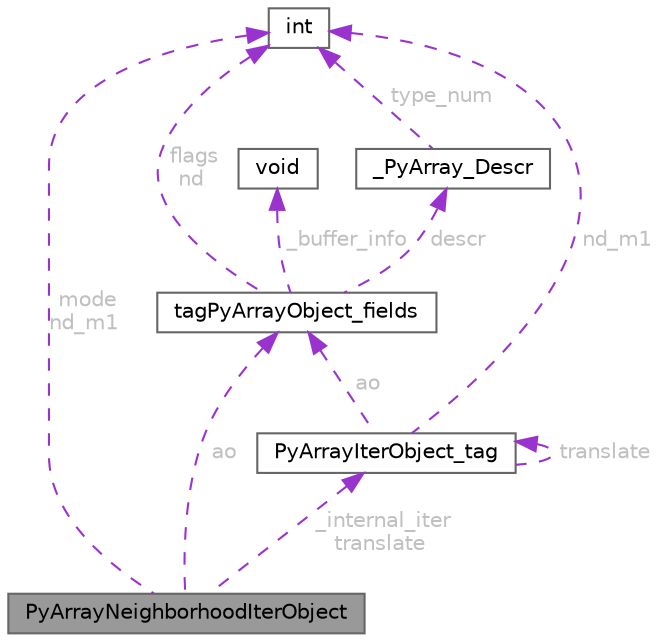 digraph "PyArrayNeighborhoodIterObject"
{
 // LATEX_PDF_SIZE
  bgcolor="transparent";
  edge [fontname=Helvetica,fontsize=10,labelfontname=Helvetica,labelfontsize=10];
  node [fontname=Helvetica,fontsize=10,shape=box,height=0.2,width=0.4];
  Node1 [id="Node000001",label="PyArrayNeighborhoodIterObject",height=0.2,width=0.4,color="gray40", fillcolor="grey60", style="filled", fontcolor="black",tooltip=" "];
  Node2 -> Node1 [id="edge11_Node000001_Node000002",dir="back",color="darkorchid3",style="dashed",tooltip=" ",label=" mode\nnd_m1",fontcolor="grey" ];
  Node2 [id="Node000002",label="int",height=0.2,width=0.4,color="gray40", fillcolor="white", style="filled",tooltip=" "];
  Node3 -> Node1 [id="edge12_Node000001_Node000003",dir="back",color="darkorchid3",style="dashed",tooltip=" ",label=" ao",fontcolor="grey" ];
  Node3 [id="Node000003",label="tagPyArrayObject_fields",height=0.2,width=0.4,color="gray40", fillcolor="white", style="filled",URL="$structtagPyArrayObject__fields.html",tooltip=" "];
  Node2 -> Node3 [id="edge13_Node000003_Node000002",dir="back",color="darkorchid3",style="dashed",tooltip=" ",label=" flags\nnd",fontcolor="grey" ];
  Node4 -> Node3 [id="edge14_Node000003_Node000004",dir="back",color="darkorchid3",style="dashed",tooltip=" ",label=" descr",fontcolor="grey" ];
  Node4 [id="Node000004",label="_PyArray_Descr",height=0.2,width=0.4,color="gray40", fillcolor="white", style="filled",URL="$struct__PyArray__Descr.html",tooltip=" "];
  Node2 -> Node4 [id="edge15_Node000004_Node000002",dir="back",color="darkorchid3",style="dashed",tooltip=" ",label=" type_num",fontcolor="grey" ];
  Node5 -> Node3 [id="edge16_Node000003_Node000005",dir="back",color="darkorchid3",style="dashed",tooltip=" ",label=" _buffer_info",fontcolor="grey" ];
  Node5 [id="Node000005",label="void",height=0.2,width=0.4,color="gray40", fillcolor="white", style="filled",tooltip=" "];
  Node6 -> Node1 [id="edge17_Node000001_Node000006",dir="back",color="darkorchid3",style="dashed",tooltip=" ",label=" _internal_iter\ntranslate",fontcolor="grey" ];
  Node6 [id="Node000006",label="PyArrayIterObject_tag",height=0.2,width=0.4,color="gray40", fillcolor="white", style="filled",URL="$structPyArrayIterObject__tag.html",tooltip=" "];
  Node2 -> Node6 [id="edge18_Node000006_Node000002",dir="back",color="darkorchid3",style="dashed",tooltip=" ",label=" nd_m1",fontcolor="grey" ];
  Node3 -> Node6 [id="edge19_Node000006_Node000003",dir="back",color="darkorchid3",style="dashed",tooltip=" ",label=" ao",fontcolor="grey" ];
  Node6 -> Node6 [id="edge20_Node000006_Node000006",dir="back",color="darkorchid3",style="dashed",tooltip=" ",label=" translate",fontcolor="grey" ];
}
